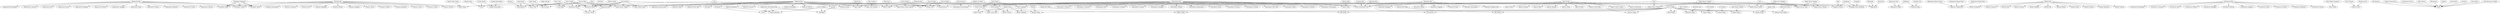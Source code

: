 digraph G {
  "Adamantite Bar" -> "Adamantite Breastplate" [color="black"];
  "Adamantite Bar" -> "Adamantite Chainsaw" [color="black"];
  "Adamantite Bar" -> "Adamantite Drill" [color="black"];
  "Adamantite Ore" -> "Adamantite Forge" [color="black"];
  "Hellforge" -> "Adamantite Forge" [color="black"];
  "Adamantite Bar" -> "Adamantite Glaive" [color="black"];
  "Adamantite Bar" -> "Adamantite Headgear" [color="black"];
  "Adamantite Bar" -> "Adamantite Helmet" [color="black"];
  "Adamantite Bar" -> "Adamantite Leggings" [color="black"];
  "Adamantite Bar" -> "Adamantite Mask" [color="black"];
  "Adamantite Bar" -> "Adamantite Pickaxe" [color="black"];
  "Adamantite Bar" -> "Adamantite Repeater" [color="black"];
  "Adamantite Bar" -> "Adamantite Sword" [color="black"];
  "Adamantite Bar" -> "Adamantite Waraxe" [color="black"];
  "Broken Bat Wing" -> "Bat Wings" [color="black"];
  "Soul of Flight" -> "Bat Wings" [color="black"];
  "Soul of Flight" -> "Bee Wings" [color="black"];
  "Tattered Bee Wing" -> "Bee Wings" [color="black"];
  "Beetle Husk" -> "Beetle Helmet" [color="black"];
  "Turtle Helmet" -> "Beetle Helmet" [color="black"];
  "Beetle Husk" -> "Beetle Leggings" [color="black"];
  "Turtle Leggings" -> "Beetle Leggings" [color="black"];
  "Beetle Husk" -> "Beetle Scale Mail" [color="black"];
  "Turtle Scale Mail" -> "Beetle Scale Mail" [color="black"];
  "Beetle Husk" -> "Beetle Shell" [color="black"];
  "Turtle Scale Mail" -> "Beetle Shell" [color="black"];
  "Beetle Husk" -> "Beetle Wings" [color="black"];
  "Soul of Flight" -> "Beetle Wings" [color="black"];
  "Bone Feather" -> "Bone Wings" [color="black"];
  "Soul of Flight" -> "Bone Wings" [color="black"];
  "Butterfly Dust" -> "Butterfly Wings" [color="black"];
  "Soul of Flight" -> "Butterfly Wings" [color="black"];
  "Crystal Shard" -> "Chik" [color="black"];
  "Soul of Light" -> "Chik" [color="black"];
  "Wooden Yoyo" -> "Chik" [color="black"];
  "Chlorophyte Bar" -> "Chlorophyte Chainsaw" [color="black"];
  "Chlorophyte Bar" -> "Chlorophyte Claymore" [color="black"];
  "Chlorophyte Bar" -> "Chlorophyte Drill" [color="black"];
  "Chlorophyte Bar" -> "Chlorophyte Extractinator" [color="black"];
  "Extractinator" -> "Chlorophyte Extractinator" [color="black"];
  "Chlorophyte Bar" -> "Chlorophyte Greataxe" [color="black"];
  "Chlorophyte Bar" -> "Chlorophyte Greaves" [color="black"];
  "Chlorophyte Bar" -> "Chlorophyte Headgear" [color="black"];
  "Chlorophyte Bar" -> "Chlorophyte Helmet" [color="black"];
  "Chlorophyte Bar" -> "Chlorophyte Jackhammer" [color="black"];
  "Chlorophyte Bar" -> "Chlorophyte Mask" [color="black"];
  "Chlorophyte Bar" -> "Chlorophyte Partisan" [color="black"];
  "Chlorophyte Bar" -> "Chlorophyte Pickaxe" [color="black"];
  "Chlorophyte Bar" -> "Chlorophyte Plate Mail" [color="black"];
  "Chlorophyte Bar" -> "Chlorophyte Saber" [color="black"];
  "Chlorophyte Bar" -> "Chlorophyte Shotbow" [color="black"];
  "Chlorophyte Bar" -> "Chlorophyte Warhammer" [color="black"];
  "Frost Core" -> "Cool Whip" [color="black"];
  "Soul of Light" -> "Cool Whip" [color="black"];
  "Soul of Night" -> "Cool Whip" [color="black"];
  "Dark Shard" -> "Dao of Pow" [color="black"];
  "Light Shard" -> "Dao of Pow" [color="black"];
  "Soul of Light" -> "Dao of Pow" [color="black"];
  "Soul of Night" -> "Dao of Pow" [color="black"];
  "Hallowed Bar" -> "Drax" [color="black"];
  "Soul of Fright" -> "Drax" [color="black"];
  "Soul of Might" -> "Drax" [color="black"];
  "Soul of Sight" -> "Drax" [color="black"];
  "Chlorophyte Bar" -> "Drill Containment Unit" [color="black"];
  "Hellstone Bar" -> "Drill Containment Unit" [color="black"];
  "Luminite Bar" -> "Drill Containment Unit" [color="black"];
  "Meteorite Bar" -> "Drill Containment Unit" [color="black"];
  "Shroomite Bar" -> "Drill Containment Unit" [color="black"];
  "Spectre Bar" -> "Drill Containment Unit" [color="black"];
  "Hallowed Bar" -> "Durendal" [color="black"];
  "Hallowed Bar" -> "Excalibur" [color="black"];
  "Fire Feather" -> "Flame Wings" [color="black"];
  "Soul of Flight" -> "Flame Wings" [color="black"];
  "Any Iron Bar" -> "Flamethrower" [color="black"];
  "Illegal Gun Parts" -> "Flamethrower" [color="black"];
  "Soul of Fright" -> "Flamethrower" [color="black"];
  "Adamantite Bar" -> "Forbidden Mask" [color="black"];
  "Forbidden Fragment" -> "Forbidden Mask" [color="black"];
  "Forbidden Fragment" -> "Forbidden Mask" [color="black"];
  "Titanium Bar" -> "Forbidden Mask" [color="black"];
  "Adamantite Bar" -> "Forbidden Robes" [color="black"];
  "Forbidden Fragment" -> "Forbidden Robes" [color="black"];
  "Forbidden Fragment" -> "Forbidden Robes" [color="black"];
  "Titanium Bar" -> "Forbidden Robes" [color="black"];
  "Adamantite Bar" -> "Forbidden Treads" [color="black"];
  "Forbidden Fragment" -> "Forbidden Treads" [color="black"];
  "Forbidden Fragment" -> "Forbidden Treads" [color="black"];
  "Titanium Bar" -> "Forbidden Treads" [color="black"];
  "Ice Feather" -> "Frozen Wings" [color="black"];
  "Soul of Flight" -> "Frozen Wings" [color="black"];
  "Hallowed Bar" -> "Gungnir" [color="black"];
  "Hallowed Bar" -> "Hallowed Greaves" [color="black"];
  "Hallowed Bar" -> "Hallowed Headgear" [color="black"];
  "Hallowed Bar" -> "Hallowed Helmet" [color="black"];
  "Hallowed Bar" -> "Hallowed Hood" [color="black"];
  "Hallowed Bar" -> "Hallowed Jousting Lance" [color="black"];
  "Hallowed Bar" -> "Hallowed Mask" [color="black"];
  "Hallowed Bar" -> "Hallowed Plate Mail" [color="black"];
  "Hallowed Bar" -> "Hallowed Repeater" [color="black"];
  "Giant Harpy Feather" -> "Harpy Wings" [color="black"];
  "Soul of Flight" -> "Harpy Wings" [color="black"];
  "Shroomite Bar" -> "Hoverboard" [color="black"];
  "Soul of Flight" -> "Hoverboard" [color="black"];
  "Cog" -> "Liquid Sensor (Any)" [color="black"];
  "Magic Honey Dropper" -> "Liquid Sensor (Any)" [color="black"];
  "Magic Lava Dropper" -> "Liquid Sensor (Any)" [color="black"];
  "Magic Water Dropper" -> "Liquid Sensor (Any)" [color="black"];
  "Wire" -> "Liquid Sensor (Any)" [color="black"];
  "Cog" -> "Liquid Sensor (Honey)" [color="black"];
  "Magic Honey Dropper" -> "Liquid Sensor (Honey)" [color="black"];
  "Wire" -> "Liquid Sensor (Honey)" [color="black"];
  "Cog" -> "Liquid Sensor (Lava)" [color="black"];
  "Magic Lava Dropper" -> "Liquid Sensor (Lava)" [color="black"];
  "Wire" -> "Liquid Sensor (Lava)" [color="black"];
  "Cog" -> "Liquid Sensor (Water)" [color="black"];
  "Magic Water Dropper" -> "Liquid Sensor (Water)" [color="black"];
  "Wire" -> "Liquid Sensor (Water)" [color="black"];
  "Any Iron Bar" -> "Logic Sensor (Day)" [color="black"];
  "Soul of Light" -> "Logic Sensor (Day)" [color="black"];
  "Wire" -> "Logic Sensor (Day)" [color="black"];
  "Any Iron Bar" -> "Logic Sensor (Night)" [color="black"];
  "Soul of Night" -> "Logic Sensor (Night)" [color="black"];
  "Wire" -> "Logic Sensor (Night)" [color="black"];
  "Any Iron Bar" -> "Logic Sensor (Player Above)" [color="black"];
  "Soul of Sight" -> "Logic Sensor (Player Above)" [color="black"];
  "Wire" -> "Logic Sensor (Player Above)" [color="black"];
  "Any Iron Bar" -> "Mechanical Eye" [color="black"];
  "Lens" -> "Mechanical Eye" [color="black"];
  "Soul of Light" -> "Mechanical Eye" [color="black"];
  "Any Iron Bar" -> "Mechanical Skull" [color="black"];
  "Bone" -> "Mechanical Skull" [color="black"];
  "Soul of Light" -> "Mechanical Skull" [color="black"];
  "Soul of Night" -> "Mechanical Skull" [color="black"];
  "Any Iron Bar" -> "Mechanical Worm" [color="black"];
  "Rotten Chunk" -> "Mechanical Worm" [color="black"];
  "Soul of Night" -> "Mechanical Worm" [color="black"];
  "Any Iron Bar" -> "Mechanical Worm" [color="black"];
  "Soul of Night" -> "Mechanical Worm" [color="black"];
  "Vertebra" -> "Mechanical Worm" [color="black"];
  "Illegal Gun Parts" -> "Megashark" [color="black"];
  "Minishark" -> "Megashark" [color="black"];
  "Shark Fin" -> "Megashark" [color="black"];
  "Soul of Might" -> "Megashark" [color="black"];
  "Meteorite Bar" -> "Meteor Staff" [color="black"];
  "Pixie Dust" -> "Meteor Staff" [color="black"];
  "Soul of Light" -> "Meteor Staff" [color="black"];
  "Mechanical Battery Piece" -> "Minecart Upgrade Kit" [color="black"];
  "Mechanical Wagon Piece" -> "Minecart Upgrade Kit" [color="black"];
  "Mechanical Wheel Piece" -> "Minecart Upgrade Kit" [color="black"];
  "Mythril Bar" -> "Mythril Chainmail" [color="black"];
  "Mythril Bar" -> "Mythril Chainsaw" [color="black"];
  "Mythril Bar" -> "Mythril Drill" [color="black"];
  "Mythril Bar" -> "Mythril Greaves" [color="black"];
  "Mythril Bar" -> "Mythril Halberd" [color="black"];
  "Mythril Bar" -> "Mythril Hat" [color="black"];
  "Mythril Bar" -> "Mythril Helmet" [color="black"];
  "Mythril Bar" -> "Mythril Hood" [color="black"];
  "Mythril Bar" -> "Mythril Pickaxe" [color="black"];
  "Mythril Bar" -> "Mythril Repeater" [color="black"];
  "Mythril Bar" -> "Mythril Waraxe" [color="black"];
  "Ectoplasm" -> "Naughty Present" [color="black"];
  "Silk" -> "Naughty Present" [color="black"];
  "Soul of Fright" -> "Naughty Present" [color="black"];
  "Mechanical Eye" -> "Ocram's Razor" [color="black"];
  "Mechanical Skull" -> "Ocram's Razor" [color="black"];
  "Mechanical Worm" -> "Ocram's Razor" [color="black"];
  "Dark Shard" -> "Onyx Blaster" [color="black"];
  "Shotgun" -> "Onyx Blaster" [color="black"];
  "Soul of Night" -> "Onyx Blaster" [color="black"];
  "Black Lens" -> "Optic Staff" [color="black"];
  "Hallowed Bar" -> "Optic Staff" [color="black"];
  "Lens" -> "Optic Staff" [color="black"];
  "Soul of Sight" -> "Optic Staff" [color="black"];
  "Crystal Shard" -> "Orange Phasesaber" [color="black"];
  "Orange Phaseblade" -> "Orange Phasesaber" [color="black"];
  "Orichalcum Bar" -> "Orichalcum Breastplate" [color="black"];
  "Orichalcum Bar" -> "Orichalcum Chainsaw" [color="black"];
  "Orichalcum Bar" -> "Orichalcum Drill" [color="black"];
  "Orichalcum Bar" -> "Orichalcum Halberd" [color="black"];
  "Orichalcum Bar" -> "Orichalcum Headgear" [color="black"];
  "Orichalcum Bar" -> "Orichalcum Helmet" [color="black"];
  "Orichalcum Bar" -> "Orichalcum Leggings" [color="black"];
  "Orichalcum Bar" -> "Orichalcum Mask" [color="black"];
  "Orichalcum Bar" -> "Orichalcum Pickaxe" [color="black"];
  "Orichalcum Bar" -> "Orichalcum Repeater" [color="black"];
  "Orichalcum Bar" -> "Orichalcum Waraxe" [color="black"];
  "Hallowed Bar" -> "Pickaxe Axe" [color="black"];
  "Soul of Fright" -> "Pickaxe Axe" [color="black"];
  "Soul of Might" -> "Pickaxe Axe" [color="black"];
  "Soul of Sight" -> "Pickaxe Axe" [color="black"];
  "Ectoplasm" -> "Pumpkin Moon Medallion" [color="black"];
  "Hallowed Bar" -> "Pumpkin Moon Medallion" [color="black"];
  "Pumpkin" -> "Pumpkin Moon Medallion" [color="black"];
  "Shroomite Bar" -> "Shroomite Breastplate" [color="black"];
  "Shroomite Bar" -> "Shroomite Digging Claw" [color="black"];
  "Shroomite Bar" -> "Shroomite Headgear" [color="black"];
  "Shroomite Bar" -> "Shroomite Helmet" [color="black"];
  "Shroomite Bar" -> "Shroomite Leggings" [color="black"];
  "Shroomite Bar" -> "Shroomite Mask" [color="black"];
  "Light Shard" -> "Sky Fracture" [color="black"];
  "Magic Missile" -> "Sky Fracture" [color="black"];
  "Soul of Light" -> "Sky Fracture" [color="black"];
  "Solar Tablet Fragment" -> "Solar Tablet" [color="black"];
  "Feather" -> "Sparkly Wings" [color="black"];
  "Soul of Blight" -> "Sparkly Wings" [color="black"];
  "Soul of Flight" -> "Sparkly Wings" [color="black"];
  "Spectre Bar" -> "Spectre Hamaxe" [color="black"];
  "Spectre Bar" -> "Spectre Hood" [color="black"];
  "Spectre Bar" -> "Spectre Mask" [color="black"];
  "Spectre Bar" -> "Spectre Paint Roller" [color="black"];
  "Spectre Bar" -> "Spectre Paint Scraper" [color="black"];
  "Spectre Bar" -> "Spectre Paintbrush" [color="black"];
  "Spectre Bar" -> "Spectre Pants" [color="black"];
  "Spectre Bar" -> "Spectre Pickaxe" [color="black"];
  "Spectre Bar" -> "Spectre Robe" [color="black"];
  "Soul of Flight" -> "Spectre Wings" [color="black"];
  "Spectre Bar" -> "Spectre Wings" [color="black"];
  "Desert Spirit Lamp" -> "Spirit Flame" [color="black"];
  "Forbidden Fragment" -> "Spirit Flame" [color="black"];
  "Soul of Night" -> "Spirit Flame" [color="black"];
  "Soul of Flight" -> "Spooky Wings" [color="black"];
  "Spooky Twig" -> "Spooky Wings" [color="black"];
  "Hallowed Bar" -> "Super Star Shooter" [color="black"];
  "Star Cannon" -> "Super Star Shooter" [color="black"];
  "Black Fairy Dust" -> "Tattered Fairy Wings" [color="black"];
  "Soul of Flight" -> "Tattered Fairy Wings" [color="black"];
  "Titanium Bar" -> "Titanium Breastplate" [color="black"];
  "Titanium Bar" -> "Titanium Chainsaw" [color="black"];
  "Titanium Bar" -> "Titanium Drill" [color="black"];
  "Hellforge" -> "Titanium Forge" [color="black"];
  "Titanium Ore" -> "Titanium Forge" [color="black"];
  "Titanium Bar" -> "Titanium Headgear" [color="black"];
  "Titanium Bar" -> "Titanium Helmet" [color="black"];
  "Titanium Bar" -> "Titanium Leggings" [color="black"];
  "Titanium Bar" -> "Titanium Mask" [color="black"];
  "Titanium Bar" -> "Titanium Pickaxe" [color="black"];
  "Titanium Bar" -> "Titanium Repeater" [color="black"];
  "Titanium Bar" -> "Titanium Sword" [color="black"];
  "Titanium Bar" -> "Titanium Trident" [color="black"];
  "Titanium Bar" -> "Titanium Waraxe" [color="black"];
  "Adamantite BarTitanium Bar" -> "Tizona" [color="black"];
  "Excalibur" -> "Tizona" [color="black"];
  "Soul of Blight" -> "Tizona" [color="black"];
  "Adamantite BarTitanium Bar" -> "Tonbogiri" [color="black"];
  "Gungnir" -> "Tonbogiri" [color="black"];
  "Soul of Blight" -> "Tonbogiri" [color="black"];
  "Chlorophyte Bar" -> "Turtle Helmet" [color="black"];
  "Turtle Shell" -> "Turtle Helmet" [color="black"];
  "Chlorophyte Bar" -> "Turtle Leggings" [color="black"];
  "Turtle Shell" -> "Turtle Leggings" [color="black"];
  "Chlorophyte Bar" -> "Turtle Scale Mail" [color="black"];
  "Turtle Shell" -> "Turtle Scale Mail" [color="black"];
  "Vial of Venom" -> "Venom Arrow" [color="black"];
  "Wooden Arrow" -> "Venom Arrow" [color="black"];
  "Chlorophyte Bar" -> "Venom Staff" [color="black"];
  "Poison Staff" -> "Venom Staff" [color="black"];
  "Adamantite BarTitanium Bar" -> "Vulcan Repeater" [color="black"];
  "Hallowed Repeater" -> "Vulcan Repeater" [color="black"];
  "Soul of Blight" -> "Vulcan Repeater" [color="black"];
  "Bee Keeper" -> "Zenith" [color="black"];
  "Copper Shortsword" -> "Zenith" [color="black"];
  "Enchanted Sword" -> "Zenith" [color="black"];
  "Influx Waver" -> "Zenith" [color="black"];
  "Meowmere" -> "Zenith" [color="black"];
  "Seedler" -> "Zenith" [color="black"];
  "Star Wrath" -> "Zenith" [color="black"];
  "Starfury" -> "Zenith" [color="black"];
  "Terra Blade" -> "Zenith" [color="black"];
  "The Horseman's Blade" -> "Zenith" [color="black"];
}
